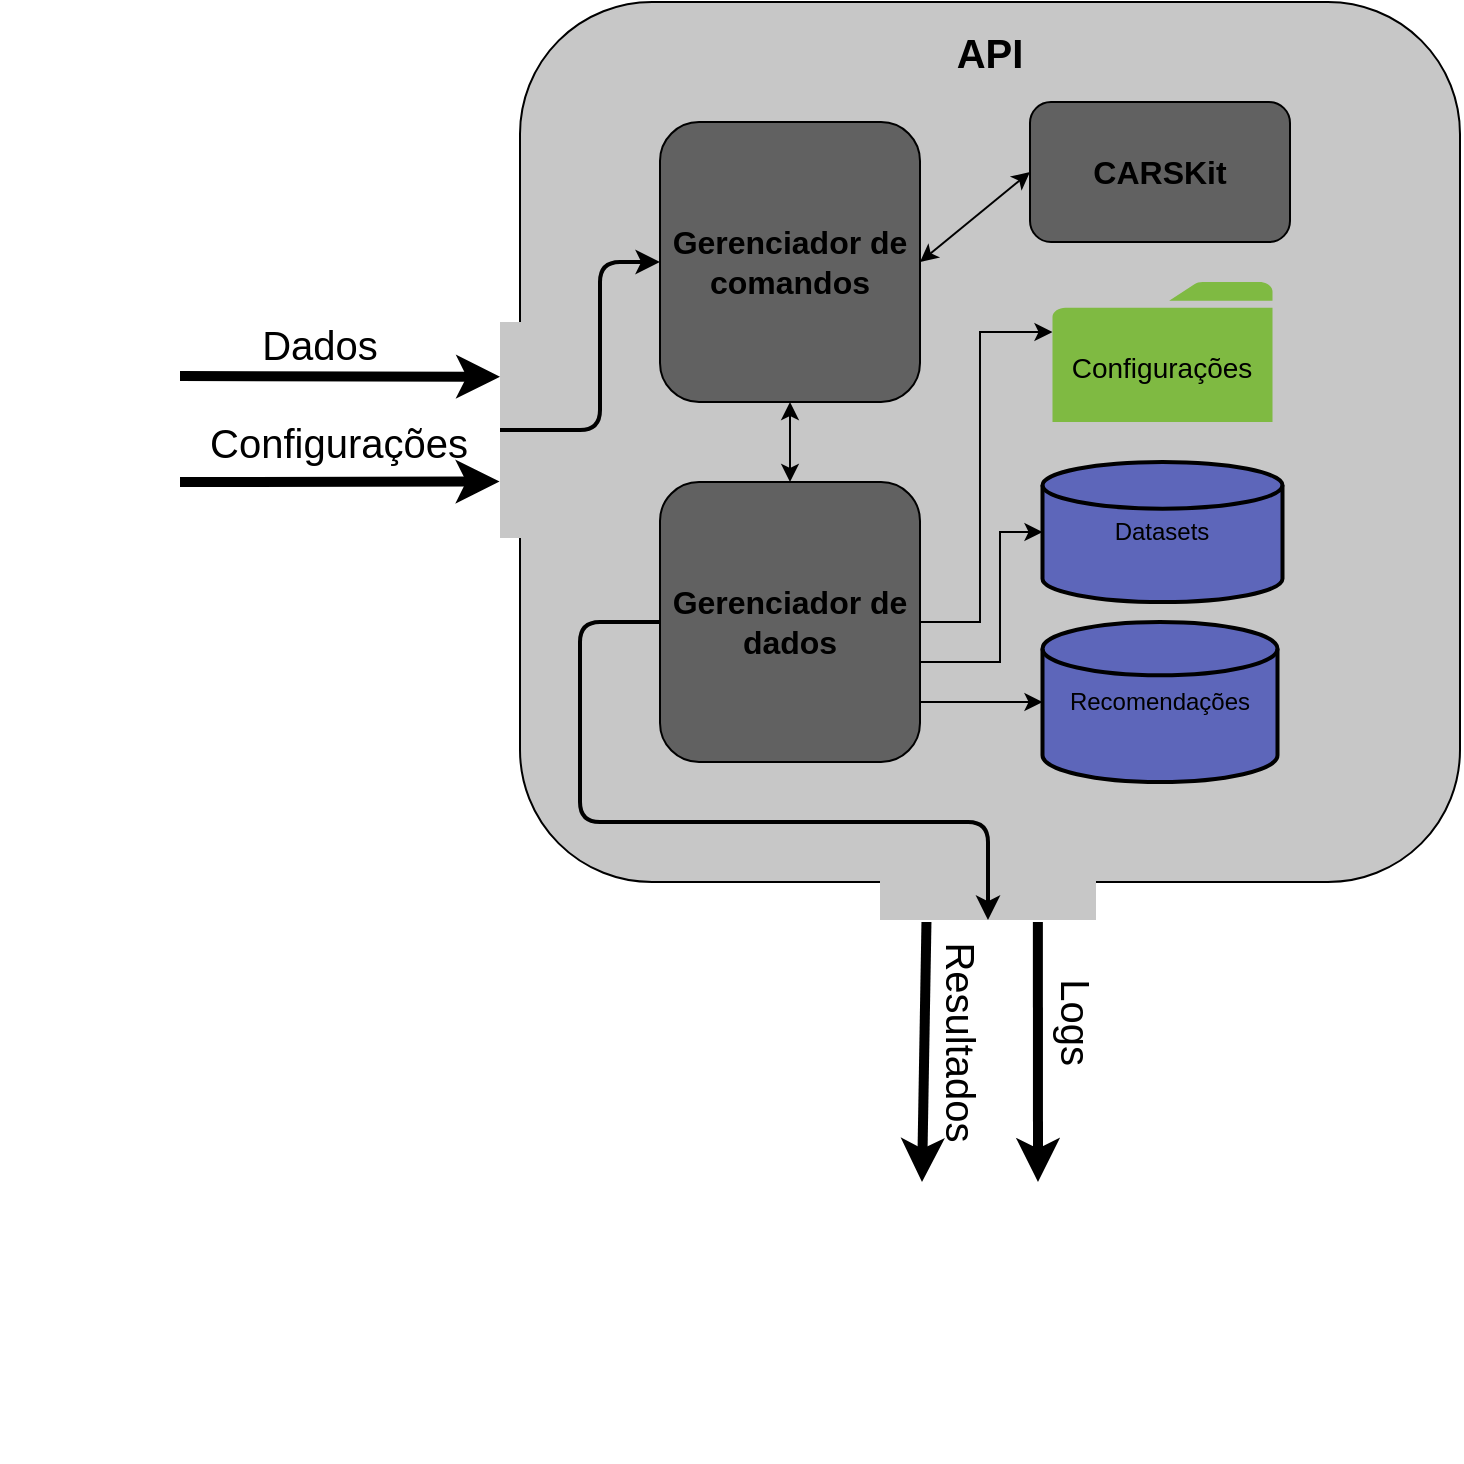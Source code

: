 <mxfile version="13.1.3">
    <diagram id="6hGFLwfOUW9BJ-s0fimq" name="Page-1">
        <mxGraphModel dx="1649" dy="480" grid="1" gridSize="10" guides="1" tooltips="1" connect="1" arrows="1" fold="1" page="1" pageScale="1" pageWidth="827" pageHeight="1169" math="0" shadow="0">
            <root>
                <mxCell id="0"/>
                <mxCell id="1" parent="0"/>
                <mxCell id="21" value="" style="rounded=1;whiteSpace=wrap;html=1;fillColor=#C7C7C7;strokeColor=#000000;" parent="1" vertex="1">
                    <mxGeometry x="180" y="130" width="470" height="440" as="geometry"/>
                </mxCell>
                <mxCell id="2" value="CARSKit" style="rounded=1;whiteSpace=wrap;html=1;fontSize=16;fontColor=#000000;fillColor=#616161;fontStyle=1;strokeColor=#000000;" parent="1" vertex="1">
                    <mxGeometry x="435" y="180" width="130" height="70" as="geometry"/>
                </mxCell>
                <mxCell id="6" value="Gerenciador de comandos" style="rounded=1;whiteSpace=wrap;html=1;fontSize=16;fontColor=#000000;fillColor=#616161;fontStyle=1;strokeColor=#000000;" parent="1" vertex="1">
                    <mxGeometry x="250" y="190" width="130" height="140" as="geometry"/>
                </mxCell>
                <mxCell id="8" value="Datasets" style="strokeWidth=2;html=1;shape=mxgraph.flowchart.database;whiteSpace=wrap;fillColor=#5D66BA;strokeColor=#000000;fontColor=#000000;" parent="1" vertex="1">
                    <mxGeometry x="441.25" y="360" width="120" height="70" as="geometry"/>
                </mxCell>
                <mxCell id="9" value="Recomendações" style="strokeWidth=2;html=1;shape=mxgraph.flowchart.database;whiteSpace=wrap;fillColor=#5D66BA;strokeColor=#000000;fontColor=#000000;" parent="1" vertex="1">
                    <mxGeometry x="441.25" y="440" width="117.5" height="80" as="geometry"/>
                </mxCell>
                <mxCell id="14" style="edgeStyle=orthogonalEdgeStyle;rounded=0;orthogonalLoop=1;jettySize=auto;html=1;strokeColor=#000000;" parent="1" source="10" target="32" edge="1">
                    <mxGeometry relative="1" as="geometry">
                        <mxPoint x="447.34" y="305" as="targetPoint"/>
                        <Array as="points">
                            <mxPoint x="410" y="440"/>
                            <mxPoint x="410" y="295"/>
                        </Array>
                    </mxGeometry>
                </mxCell>
                <mxCell id="15" style="edgeStyle=orthogonalEdgeStyle;rounded=0;orthogonalLoop=1;jettySize=auto;html=1;entryX=0;entryY=0.5;entryDx=0;entryDy=0;entryPerimeter=0;strokeColor=#000000;" parent="1" source="10" target="8" edge="1">
                    <mxGeometry relative="1" as="geometry">
                        <Array as="points">
                            <mxPoint x="420" y="460"/>
                            <mxPoint x="420" y="395"/>
                        </Array>
                    </mxGeometry>
                </mxCell>
                <mxCell id="16" style="edgeStyle=orthogonalEdgeStyle;rounded=0;orthogonalLoop=1;jettySize=auto;html=1;entryX=0;entryY=0.5;entryDx=0;entryDy=0;entryPerimeter=0;strokeColor=#000000;" parent="1" source="10" target="9" edge="1">
                    <mxGeometry relative="1" as="geometry">
                        <Array as="points">
                            <mxPoint x="400" y="480"/>
                            <mxPoint x="400" y="480"/>
                        </Array>
                    </mxGeometry>
                </mxCell>
                <mxCell id="10" value="Gerenciador de dados" style="rounded=1;whiteSpace=wrap;html=1;fontSize=16;fontColor=#000000;fillColor=#616161;fontStyle=1;strokeColor=#000000;" parent="1" vertex="1">
                    <mxGeometry x="250" y="370" width="130" height="140" as="geometry"/>
                </mxCell>
                <mxCell id="19" value="" style="endArrow=classic;startArrow=classic;html=1;entryX=0.5;entryY=1;entryDx=0;entryDy=0;exitX=0.5;exitY=0;exitDx=0;exitDy=0;strokeColor=#000000;" parent="1" source="10" target="6" edge="1">
                    <mxGeometry width="50" height="50" relative="1" as="geometry">
                        <mxPoint x="170" y="420" as="sourcePoint"/>
                        <mxPoint x="220" y="370" as="targetPoint"/>
                    </mxGeometry>
                </mxCell>
                <mxCell id="20" value="" style="endArrow=classic;startArrow=classic;html=1;exitX=1;exitY=0.5;exitDx=0;exitDy=0;entryX=0;entryY=0.5;entryDx=0;entryDy=0;strokeColor=#000000;" parent="1" source="6" target="2" edge="1">
                    <mxGeometry width="50" height="50" relative="1" as="geometry">
                        <mxPoint x="360" y="130" as="sourcePoint"/>
                        <mxPoint x="410" y="80" as="targetPoint"/>
                    </mxGeometry>
                </mxCell>
                <mxCell id="22" value="API" style="text;html=1;strokeColor=none;fillColor=none;align=center;verticalAlign=middle;whiteSpace=wrap;rounded=0;fontSize=20;fontColor=#000000;fontStyle=1" parent="1" vertex="1">
                    <mxGeometry x="382" y="140" width="66" height="30" as="geometry"/>
                </mxCell>
                <mxCell id="29" value="" style="group;rotation=90;" parent="1" vertex="1" connectable="0">
                    <mxGeometry x="30" y="190" width="40" height="240" as="geometry"/>
                </mxCell>
                <mxCell id="24" value="" style="endArrow=classic;html=1;strokeColor=#000000;fontSize=20;fontColor=#000000;entryX=0.25;entryY=1;entryDx=0;entryDy=0;strokeWidth=5;" parent="29" edge="1">
                    <mxGeometry width="50" height="50" relative="1" as="geometry">
                        <mxPoint x="-20" y="127" as="sourcePoint"/>
                        <mxPoint x="140" y="127.385" as="targetPoint"/>
                    </mxGeometry>
                </mxCell>
                <mxCell id="25" value="Dados" style="text;html=1;strokeColor=none;fillColor=none;align=center;verticalAlign=middle;whiteSpace=wrap;rounded=0;fontSize=20;fontColor=#000000;rotation=0;" parent="29" vertex="1">
                    <mxGeometry x="20" y="92.308" width="60" height="36.923" as="geometry"/>
                </mxCell>
                <mxCell id="31" value="" style="group" parent="1" vertex="1" connectable="0">
                    <mxGeometry x="-69.75" y="329.5" width="239.75" height="40.5" as="geometry"/>
                </mxCell>
                <mxCell id="30" value="" style="group" parent="31" vertex="1" connectable="0">
                    <mxGeometry width="239.75" height="40.5" as="geometry"/>
                </mxCell>
                <mxCell id="28" value="" style="group;rotation=90;" parent="30" vertex="1" connectable="0">
                    <mxGeometry x="101.202" y="-109.75" width="37.346" height="260" as="geometry"/>
                </mxCell>
                <mxCell id="26" value="" style="endArrow=classic;html=1;strokeColor=#000000;fontSize=20;fontColor=#000000;entryX=0.25;entryY=1;entryDx=0;entryDy=0;strokeWidth=5;" parent="28" edge="1">
                    <mxGeometry width="50" height="50" relative="1" as="geometry">
                        <mxPoint x="-21.452" y="150.25" as="sourcePoint"/>
                        <mxPoint x="138.317" y="150" as="targetPoint"/>
                    </mxGeometry>
                </mxCell>
                <mxCell id="27" value="Configurações" style="text;html=1;strokeColor=none;fillColor=none;align=center;verticalAlign=middle;whiteSpace=wrap;rounded=0;fontSize=20;fontColor=#000000;rotation=0;" parent="28" vertex="1">
                    <mxGeometry x="30.549" y="110" width="55.327" height="40" as="geometry"/>
                </mxCell>
                <mxCell id="34" value="" style="group;" parent="1" vertex="1" connectable="0">
                    <mxGeometry x="446.25" y="270" width="110" height="70" as="geometry"/>
                </mxCell>
                <mxCell id="32" value="" style="pointerEvents=1;shadow=0;dashed=0;html=1;strokeColor=none;labelPosition=center;verticalLabelPosition=bottom;verticalAlign=top;outlineConnect=0;align=center;shape=mxgraph.office.concepts.folder;fillColor=#7FBA42;fontSize=20;fontColor=#000000;" parent="34" vertex="1">
                    <mxGeometry width="110" height="70" as="geometry"/>
                </mxCell>
                <mxCell id="33" value="&lt;font style=&quot;font-size: 14px&quot;&gt;Configurações&lt;/font&gt;" style="text;html=1;strokeColor=none;fillColor=none;align=center;verticalAlign=middle;whiteSpace=wrap;rounded=0;fontSize=20;fontColor=#000000;" parent="34" vertex="1">
                    <mxGeometry x="35" y="30" width="40" height="20" as="geometry"/>
                </mxCell>
                <mxCell id="41" value="" style="group;rotation=90;" parent="1" vertex="1" connectable="0">
                    <mxGeometry x="281.25" y="700" width="240" height="40.5" as="geometry"/>
                </mxCell>
                <mxCell id="42" value="" style="group;rotation=180;" parent="41" vertex="1" connectable="0">
                    <mxGeometry x="92.308" y="-100" width="37.385" height="260" as="geometry"/>
                </mxCell>
                <mxCell id="43" value="" style="endArrow=classic;html=1;strokeColor=#000000;fontSize=20;fontColor=#000000;strokeWidth=5;" parent="42" edge="1">
                    <mxGeometry width="50" height="50" relative="1" as="geometry">
                        <mxPoint x="9.672" y="-10" as="sourcePoint"/>
                        <mxPoint x="7.442" y="120" as="targetPoint"/>
                    </mxGeometry>
                </mxCell>
                <mxCell id="44" value="Resultados" style="text;html=1;strokeColor=none;fillColor=none;align=center;verticalAlign=middle;whiteSpace=wrap;rounded=0;fontSize=20;fontColor=#000000;rotation=90;" parent="42" vertex="1">
                    <mxGeometry x="-0.001" y="30" width="55.385" height="40" as="geometry"/>
                </mxCell>
                <mxCell id="45" value="" style="group;rotation=90;" parent="1" vertex="1" connectable="0">
                    <mxGeometry x="340" y="709.75" width="260" height="40.5" as="geometry"/>
                </mxCell>
                <mxCell id="46" value="" style="group;rotation=180;" parent="45" vertex="1" connectable="0">
                    <mxGeometry x="109.75" y="-159.75" width="40.5" height="260" as="geometry"/>
                </mxCell>
                <mxCell id="48" value="Logs" style="text;html=1;strokeColor=none;fillColor=none;align=center;verticalAlign=middle;whiteSpace=wrap;rounded=0;fontSize=20;fontColor=#000000;rotation=90;" parent="46" vertex="1">
                    <mxGeometry x="-21.06" y="70" width="60" height="40" as="geometry"/>
                </mxCell>
                <mxCell id="56" value="" style="rounded=0;whiteSpace=wrap;html=1;strokeColor=none;fillColor=#C7C7C7;fontSize=20;fontColor=#000000;rotation=90;" parent="1" vertex="1">
                    <mxGeometry x="404" y="525" width="20" height="108" as="geometry"/>
                </mxCell>
                <mxCell id="58" value="" style="rounded=0;whiteSpace=wrap;html=1;strokeColor=none;fillColor=#C7C7C7;fontSize=20;fontColor=#000000;" parent="1" vertex="1">
                    <mxGeometry x="170" y="290" width="20" height="108" as="geometry"/>
                </mxCell>
                <mxCell id="47" value="" style="endArrow=classic;html=1;strokeColor=#000000;fontSize=20;fontColor=#000000;strokeWidth=5;" parent="1" edge="1">
                    <mxGeometry width="50" height="50" relative="1" as="geometry">
                        <mxPoint x="438.94" y="590" as="sourcePoint"/>
                        <mxPoint x="439" y="720" as="targetPoint"/>
                    </mxGeometry>
                </mxCell>
                <mxCell id="59" value="" style="endArrow=classic;html=1;strokeColor=#000000;strokeWidth=2;fontSize=20;fontColor=#000000;exitX=0;exitY=0.5;exitDx=0;exitDy=0;entryX=0;entryY=0.5;entryDx=0;entryDy=0;" parent="1" source="58" target="6" edge="1">
                    <mxGeometry width="50" height="50" relative="1" as="geometry">
                        <mxPoint x="200" y="370" as="sourcePoint"/>
                        <mxPoint x="250" y="320" as="targetPoint"/>
                        <Array as="points">
                            <mxPoint x="220" y="344"/>
                            <mxPoint x="220" y="260"/>
                        </Array>
                    </mxGeometry>
                </mxCell>
                <mxCell id="60" value="" style="endArrow=classic;html=1;strokeColor=#000000;strokeWidth=2;fontSize=20;fontColor=#000000;exitX=0;exitY=0.5;exitDx=0;exitDy=0;entryX=1;entryY=0.5;entryDx=0;entryDy=0;" parent="1" source="10" target="56" edge="1">
                    <mxGeometry width="50" height="50" relative="1" as="geometry">
                        <mxPoint x="190" y="460" as="sourcePoint"/>
                        <mxPoint x="240" y="410" as="targetPoint"/>
                        <Array as="points">
                            <mxPoint x="210" y="440"/>
                            <mxPoint x="210" y="540"/>
                            <mxPoint x="414" y="540"/>
                        </Array>
                    </mxGeometry>
                </mxCell>
            </root>
        </mxGraphModel>
    </diagram>
</mxfile>